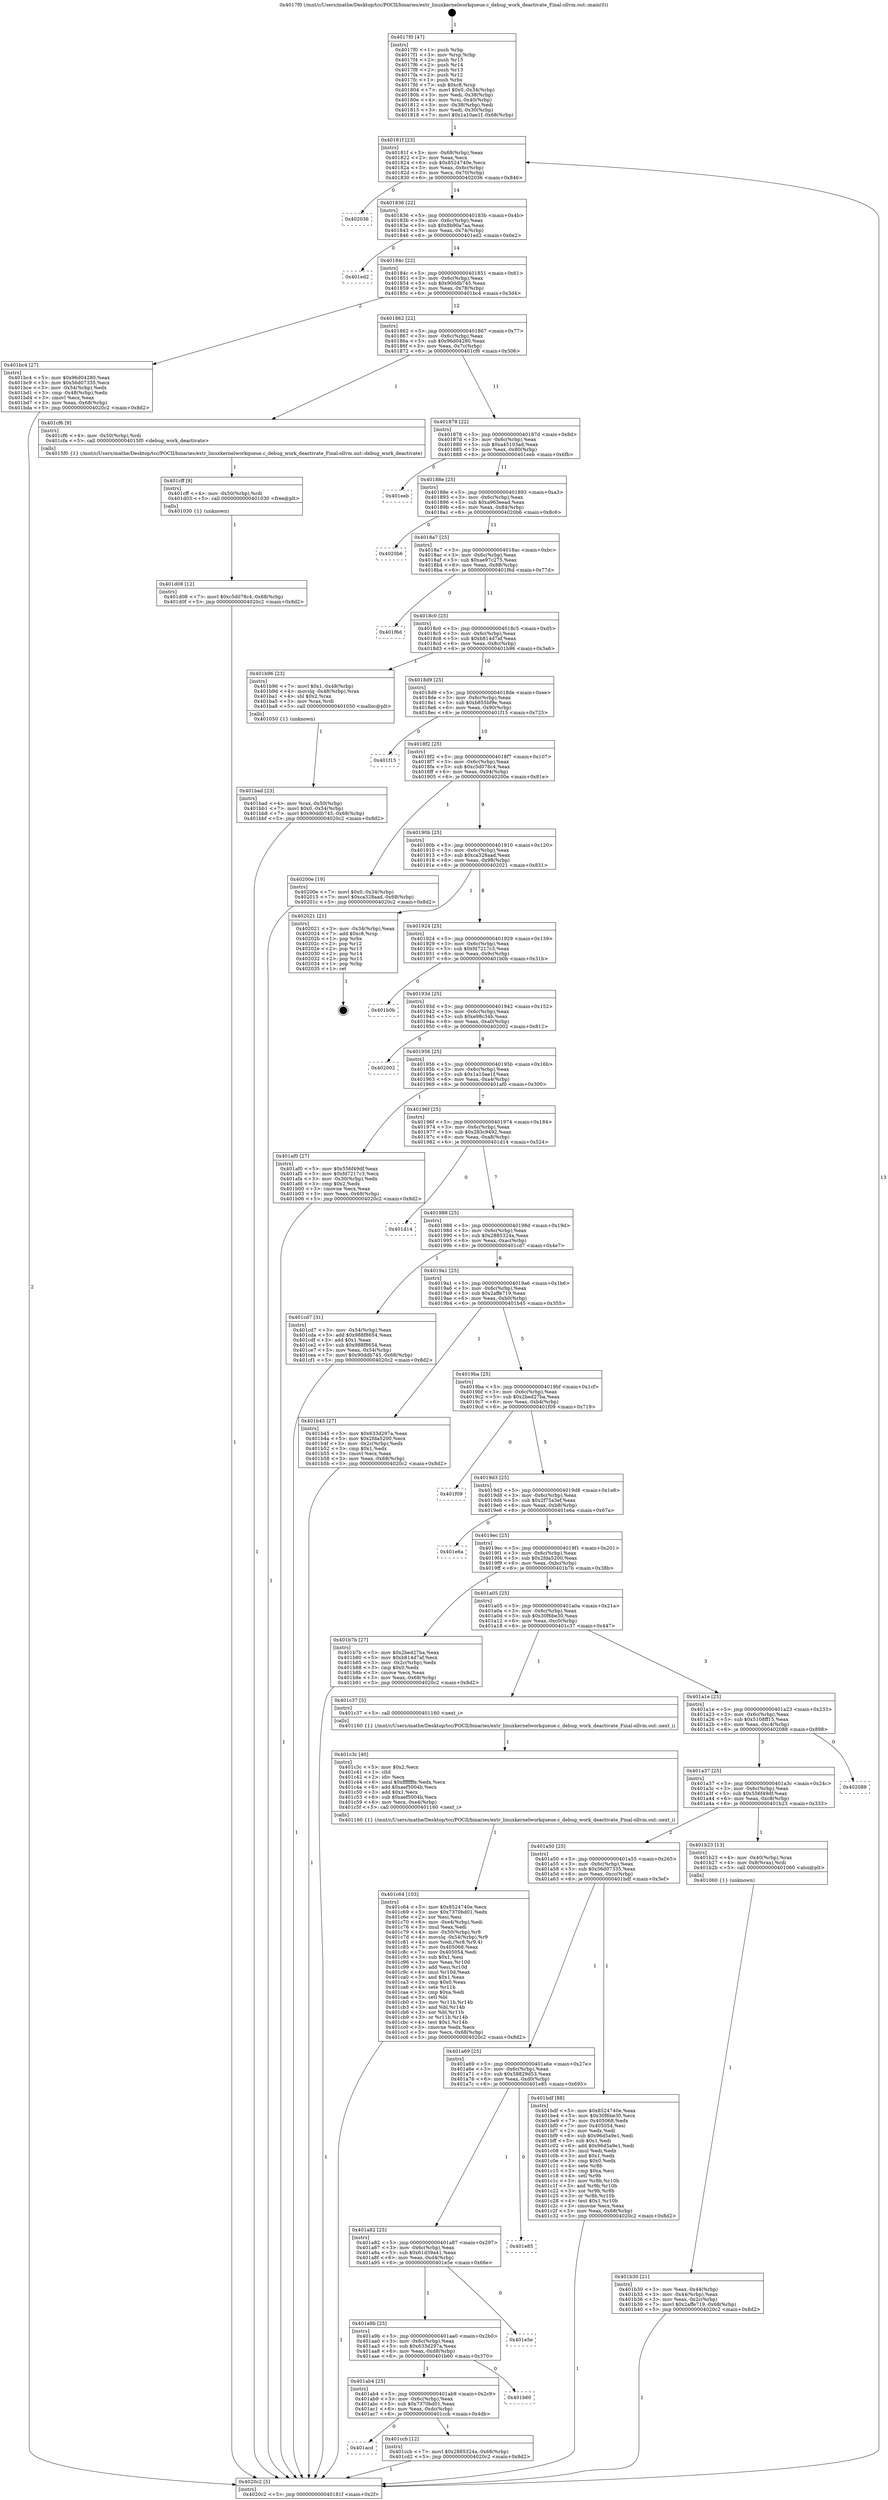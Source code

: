 digraph "0x4017f0" {
  label = "0x4017f0 (/mnt/c/Users/mathe/Desktop/tcc/POCII/binaries/extr_linuxkernelworkqueue.c_debug_work_deactivate_Final-ollvm.out::main(0))"
  labelloc = "t"
  node[shape=record]

  Entry [label="",width=0.3,height=0.3,shape=circle,fillcolor=black,style=filled]
  "0x40181f" [label="{
     0x40181f [23]\l
     | [instrs]\l
     &nbsp;&nbsp;0x40181f \<+3\>: mov -0x68(%rbp),%eax\l
     &nbsp;&nbsp;0x401822 \<+2\>: mov %eax,%ecx\l
     &nbsp;&nbsp;0x401824 \<+6\>: sub $0x8524740e,%ecx\l
     &nbsp;&nbsp;0x40182a \<+3\>: mov %eax,-0x6c(%rbp)\l
     &nbsp;&nbsp;0x40182d \<+3\>: mov %ecx,-0x70(%rbp)\l
     &nbsp;&nbsp;0x401830 \<+6\>: je 0000000000402036 \<main+0x846\>\l
  }"]
  "0x402036" [label="{
     0x402036\l
  }", style=dashed]
  "0x401836" [label="{
     0x401836 [22]\l
     | [instrs]\l
     &nbsp;&nbsp;0x401836 \<+5\>: jmp 000000000040183b \<main+0x4b\>\l
     &nbsp;&nbsp;0x40183b \<+3\>: mov -0x6c(%rbp),%eax\l
     &nbsp;&nbsp;0x40183e \<+5\>: sub $0x8b90a7aa,%eax\l
     &nbsp;&nbsp;0x401843 \<+3\>: mov %eax,-0x74(%rbp)\l
     &nbsp;&nbsp;0x401846 \<+6\>: je 0000000000401ed2 \<main+0x6e2\>\l
  }"]
  Exit [label="",width=0.3,height=0.3,shape=circle,fillcolor=black,style=filled,peripheries=2]
  "0x401ed2" [label="{
     0x401ed2\l
  }", style=dashed]
  "0x40184c" [label="{
     0x40184c [22]\l
     | [instrs]\l
     &nbsp;&nbsp;0x40184c \<+5\>: jmp 0000000000401851 \<main+0x61\>\l
     &nbsp;&nbsp;0x401851 \<+3\>: mov -0x6c(%rbp),%eax\l
     &nbsp;&nbsp;0x401854 \<+5\>: sub $0x90ddb745,%eax\l
     &nbsp;&nbsp;0x401859 \<+3\>: mov %eax,-0x78(%rbp)\l
     &nbsp;&nbsp;0x40185c \<+6\>: je 0000000000401bc4 \<main+0x3d4\>\l
  }"]
  "0x401d08" [label="{
     0x401d08 [12]\l
     | [instrs]\l
     &nbsp;&nbsp;0x401d08 \<+7\>: movl $0xc5d078c4,-0x68(%rbp)\l
     &nbsp;&nbsp;0x401d0f \<+5\>: jmp 00000000004020c2 \<main+0x8d2\>\l
  }"]
  "0x401bc4" [label="{
     0x401bc4 [27]\l
     | [instrs]\l
     &nbsp;&nbsp;0x401bc4 \<+5\>: mov $0x96d04280,%eax\l
     &nbsp;&nbsp;0x401bc9 \<+5\>: mov $0x56d07335,%ecx\l
     &nbsp;&nbsp;0x401bce \<+3\>: mov -0x54(%rbp),%edx\l
     &nbsp;&nbsp;0x401bd1 \<+3\>: cmp -0x48(%rbp),%edx\l
     &nbsp;&nbsp;0x401bd4 \<+3\>: cmovl %ecx,%eax\l
     &nbsp;&nbsp;0x401bd7 \<+3\>: mov %eax,-0x68(%rbp)\l
     &nbsp;&nbsp;0x401bda \<+5\>: jmp 00000000004020c2 \<main+0x8d2\>\l
  }"]
  "0x401862" [label="{
     0x401862 [22]\l
     | [instrs]\l
     &nbsp;&nbsp;0x401862 \<+5\>: jmp 0000000000401867 \<main+0x77\>\l
     &nbsp;&nbsp;0x401867 \<+3\>: mov -0x6c(%rbp),%eax\l
     &nbsp;&nbsp;0x40186a \<+5\>: sub $0x96d04280,%eax\l
     &nbsp;&nbsp;0x40186f \<+3\>: mov %eax,-0x7c(%rbp)\l
     &nbsp;&nbsp;0x401872 \<+6\>: je 0000000000401cf6 \<main+0x506\>\l
  }"]
  "0x401cff" [label="{
     0x401cff [9]\l
     | [instrs]\l
     &nbsp;&nbsp;0x401cff \<+4\>: mov -0x50(%rbp),%rdi\l
     &nbsp;&nbsp;0x401d03 \<+5\>: call 0000000000401030 \<free@plt\>\l
     | [calls]\l
     &nbsp;&nbsp;0x401030 \{1\} (unknown)\l
  }"]
  "0x401cf6" [label="{
     0x401cf6 [9]\l
     | [instrs]\l
     &nbsp;&nbsp;0x401cf6 \<+4\>: mov -0x50(%rbp),%rdi\l
     &nbsp;&nbsp;0x401cfa \<+5\>: call 00000000004015f0 \<debug_work_deactivate\>\l
     | [calls]\l
     &nbsp;&nbsp;0x4015f0 \{1\} (/mnt/c/Users/mathe/Desktop/tcc/POCII/binaries/extr_linuxkernelworkqueue.c_debug_work_deactivate_Final-ollvm.out::debug_work_deactivate)\l
  }"]
  "0x401878" [label="{
     0x401878 [22]\l
     | [instrs]\l
     &nbsp;&nbsp;0x401878 \<+5\>: jmp 000000000040187d \<main+0x8d\>\l
     &nbsp;&nbsp;0x40187d \<+3\>: mov -0x6c(%rbp),%eax\l
     &nbsp;&nbsp;0x401880 \<+5\>: sub $0xa45103ad,%eax\l
     &nbsp;&nbsp;0x401885 \<+3\>: mov %eax,-0x80(%rbp)\l
     &nbsp;&nbsp;0x401888 \<+6\>: je 0000000000401eeb \<main+0x6fb\>\l
  }"]
  "0x401acd" [label="{
     0x401acd\l
  }", style=dashed]
  "0x401eeb" [label="{
     0x401eeb\l
  }", style=dashed]
  "0x40188e" [label="{
     0x40188e [25]\l
     | [instrs]\l
     &nbsp;&nbsp;0x40188e \<+5\>: jmp 0000000000401893 \<main+0xa3\>\l
     &nbsp;&nbsp;0x401893 \<+3\>: mov -0x6c(%rbp),%eax\l
     &nbsp;&nbsp;0x401896 \<+5\>: sub $0xa963eead,%eax\l
     &nbsp;&nbsp;0x40189b \<+6\>: mov %eax,-0x84(%rbp)\l
     &nbsp;&nbsp;0x4018a1 \<+6\>: je 00000000004020b6 \<main+0x8c6\>\l
  }"]
  "0x401ccb" [label="{
     0x401ccb [12]\l
     | [instrs]\l
     &nbsp;&nbsp;0x401ccb \<+7\>: movl $0x2885324a,-0x68(%rbp)\l
     &nbsp;&nbsp;0x401cd2 \<+5\>: jmp 00000000004020c2 \<main+0x8d2\>\l
  }"]
  "0x4020b6" [label="{
     0x4020b6\l
  }", style=dashed]
  "0x4018a7" [label="{
     0x4018a7 [25]\l
     | [instrs]\l
     &nbsp;&nbsp;0x4018a7 \<+5\>: jmp 00000000004018ac \<main+0xbc\>\l
     &nbsp;&nbsp;0x4018ac \<+3\>: mov -0x6c(%rbp),%eax\l
     &nbsp;&nbsp;0x4018af \<+5\>: sub $0xae97c275,%eax\l
     &nbsp;&nbsp;0x4018b4 \<+6\>: mov %eax,-0x88(%rbp)\l
     &nbsp;&nbsp;0x4018ba \<+6\>: je 0000000000401f6d \<main+0x77d\>\l
  }"]
  "0x401ab4" [label="{
     0x401ab4 [25]\l
     | [instrs]\l
     &nbsp;&nbsp;0x401ab4 \<+5\>: jmp 0000000000401ab9 \<main+0x2c9\>\l
     &nbsp;&nbsp;0x401ab9 \<+3\>: mov -0x6c(%rbp),%eax\l
     &nbsp;&nbsp;0x401abc \<+5\>: sub $0x7370bd01,%eax\l
     &nbsp;&nbsp;0x401ac1 \<+6\>: mov %eax,-0xdc(%rbp)\l
     &nbsp;&nbsp;0x401ac7 \<+6\>: je 0000000000401ccb \<main+0x4db\>\l
  }"]
  "0x401f6d" [label="{
     0x401f6d\l
  }", style=dashed]
  "0x4018c0" [label="{
     0x4018c0 [25]\l
     | [instrs]\l
     &nbsp;&nbsp;0x4018c0 \<+5\>: jmp 00000000004018c5 \<main+0xd5\>\l
     &nbsp;&nbsp;0x4018c5 \<+3\>: mov -0x6c(%rbp),%eax\l
     &nbsp;&nbsp;0x4018c8 \<+5\>: sub $0xb814d7af,%eax\l
     &nbsp;&nbsp;0x4018cd \<+6\>: mov %eax,-0x8c(%rbp)\l
     &nbsp;&nbsp;0x4018d3 \<+6\>: je 0000000000401b96 \<main+0x3a6\>\l
  }"]
  "0x401b60" [label="{
     0x401b60\l
  }", style=dashed]
  "0x401b96" [label="{
     0x401b96 [23]\l
     | [instrs]\l
     &nbsp;&nbsp;0x401b96 \<+7\>: movl $0x1,-0x48(%rbp)\l
     &nbsp;&nbsp;0x401b9d \<+4\>: movslq -0x48(%rbp),%rax\l
     &nbsp;&nbsp;0x401ba1 \<+4\>: shl $0x2,%rax\l
     &nbsp;&nbsp;0x401ba5 \<+3\>: mov %rax,%rdi\l
     &nbsp;&nbsp;0x401ba8 \<+5\>: call 0000000000401050 \<malloc@plt\>\l
     | [calls]\l
     &nbsp;&nbsp;0x401050 \{1\} (unknown)\l
  }"]
  "0x4018d9" [label="{
     0x4018d9 [25]\l
     | [instrs]\l
     &nbsp;&nbsp;0x4018d9 \<+5\>: jmp 00000000004018de \<main+0xee\>\l
     &nbsp;&nbsp;0x4018de \<+3\>: mov -0x6c(%rbp),%eax\l
     &nbsp;&nbsp;0x4018e1 \<+5\>: sub $0xb855bf9e,%eax\l
     &nbsp;&nbsp;0x4018e6 \<+6\>: mov %eax,-0x90(%rbp)\l
     &nbsp;&nbsp;0x4018ec \<+6\>: je 0000000000401f15 \<main+0x725\>\l
  }"]
  "0x401a9b" [label="{
     0x401a9b [25]\l
     | [instrs]\l
     &nbsp;&nbsp;0x401a9b \<+5\>: jmp 0000000000401aa0 \<main+0x2b0\>\l
     &nbsp;&nbsp;0x401aa0 \<+3\>: mov -0x6c(%rbp),%eax\l
     &nbsp;&nbsp;0x401aa3 \<+5\>: sub $0x633d297a,%eax\l
     &nbsp;&nbsp;0x401aa8 \<+6\>: mov %eax,-0xd8(%rbp)\l
     &nbsp;&nbsp;0x401aae \<+6\>: je 0000000000401b60 \<main+0x370\>\l
  }"]
  "0x401f15" [label="{
     0x401f15\l
  }", style=dashed]
  "0x4018f2" [label="{
     0x4018f2 [25]\l
     | [instrs]\l
     &nbsp;&nbsp;0x4018f2 \<+5\>: jmp 00000000004018f7 \<main+0x107\>\l
     &nbsp;&nbsp;0x4018f7 \<+3\>: mov -0x6c(%rbp),%eax\l
     &nbsp;&nbsp;0x4018fa \<+5\>: sub $0xc5d078c4,%eax\l
     &nbsp;&nbsp;0x4018ff \<+6\>: mov %eax,-0x94(%rbp)\l
     &nbsp;&nbsp;0x401905 \<+6\>: je 000000000040200e \<main+0x81e\>\l
  }"]
  "0x401e5e" [label="{
     0x401e5e\l
  }", style=dashed]
  "0x40200e" [label="{
     0x40200e [19]\l
     | [instrs]\l
     &nbsp;&nbsp;0x40200e \<+7\>: movl $0x0,-0x34(%rbp)\l
     &nbsp;&nbsp;0x402015 \<+7\>: movl $0xca328aad,-0x68(%rbp)\l
     &nbsp;&nbsp;0x40201c \<+5\>: jmp 00000000004020c2 \<main+0x8d2\>\l
  }"]
  "0x40190b" [label="{
     0x40190b [25]\l
     | [instrs]\l
     &nbsp;&nbsp;0x40190b \<+5\>: jmp 0000000000401910 \<main+0x120\>\l
     &nbsp;&nbsp;0x401910 \<+3\>: mov -0x6c(%rbp),%eax\l
     &nbsp;&nbsp;0x401913 \<+5\>: sub $0xca328aad,%eax\l
     &nbsp;&nbsp;0x401918 \<+6\>: mov %eax,-0x98(%rbp)\l
     &nbsp;&nbsp;0x40191e \<+6\>: je 0000000000402021 \<main+0x831\>\l
  }"]
  "0x401a82" [label="{
     0x401a82 [25]\l
     | [instrs]\l
     &nbsp;&nbsp;0x401a82 \<+5\>: jmp 0000000000401a87 \<main+0x297\>\l
     &nbsp;&nbsp;0x401a87 \<+3\>: mov -0x6c(%rbp),%eax\l
     &nbsp;&nbsp;0x401a8a \<+5\>: sub $0x61d39a41,%eax\l
     &nbsp;&nbsp;0x401a8f \<+6\>: mov %eax,-0xd4(%rbp)\l
     &nbsp;&nbsp;0x401a95 \<+6\>: je 0000000000401e5e \<main+0x66e\>\l
  }"]
  "0x402021" [label="{
     0x402021 [21]\l
     | [instrs]\l
     &nbsp;&nbsp;0x402021 \<+3\>: mov -0x34(%rbp),%eax\l
     &nbsp;&nbsp;0x402024 \<+7\>: add $0xc8,%rsp\l
     &nbsp;&nbsp;0x40202b \<+1\>: pop %rbx\l
     &nbsp;&nbsp;0x40202c \<+2\>: pop %r12\l
     &nbsp;&nbsp;0x40202e \<+2\>: pop %r13\l
     &nbsp;&nbsp;0x402030 \<+2\>: pop %r14\l
     &nbsp;&nbsp;0x402032 \<+2\>: pop %r15\l
     &nbsp;&nbsp;0x402034 \<+1\>: pop %rbp\l
     &nbsp;&nbsp;0x402035 \<+1\>: ret\l
  }"]
  "0x401924" [label="{
     0x401924 [25]\l
     | [instrs]\l
     &nbsp;&nbsp;0x401924 \<+5\>: jmp 0000000000401929 \<main+0x139\>\l
     &nbsp;&nbsp;0x401929 \<+3\>: mov -0x6c(%rbp),%eax\l
     &nbsp;&nbsp;0x40192c \<+5\>: sub $0xfd7217c3,%eax\l
     &nbsp;&nbsp;0x401931 \<+6\>: mov %eax,-0x9c(%rbp)\l
     &nbsp;&nbsp;0x401937 \<+6\>: je 0000000000401b0b \<main+0x31b\>\l
  }"]
  "0x401e85" [label="{
     0x401e85\l
  }", style=dashed]
  "0x401b0b" [label="{
     0x401b0b\l
  }", style=dashed]
  "0x40193d" [label="{
     0x40193d [25]\l
     | [instrs]\l
     &nbsp;&nbsp;0x40193d \<+5\>: jmp 0000000000401942 \<main+0x152\>\l
     &nbsp;&nbsp;0x401942 \<+3\>: mov -0x6c(%rbp),%eax\l
     &nbsp;&nbsp;0x401945 \<+5\>: sub $0xe98c34b,%eax\l
     &nbsp;&nbsp;0x40194a \<+6\>: mov %eax,-0xa0(%rbp)\l
     &nbsp;&nbsp;0x401950 \<+6\>: je 0000000000402002 \<main+0x812\>\l
  }"]
  "0x401c64" [label="{
     0x401c64 [103]\l
     | [instrs]\l
     &nbsp;&nbsp;0x401c64 \<+5\>: mov $0x8524740e,%ecx\l
     &nbsp;&nbsp;0x401c69 \<+5\>: mov $0x7370bd01,%edx\l
     &nbsp;&nbsp;0x401c6e \<+2\>: xor %esi,%esi\l
     &nbsp;&nbsp;0x401c70 \<+6\>: mov -0xe4(%rbp),%edi\l
     &nbsp;&nbsp;0x401c76 \<+3\>: imul %eax,%edi\l
     &nbsp;&nbsp;0x401c79 \<+4\>: mov -0x50(%rbp),%r8\l
     &nbsp;&nbsp;0x401c7d \<+4\>: movslq -0x54(%rbp),%r9\l
     &nbsp;&nbsp;0x401c81 \<+4\>: mov %edi,(%r8,%r9,4)\l
     &nbsp;&nbsp;0x401c85 \<+7\>: mov 0x405068,%eax\l
     &nbsp;&nbsp;0x401c8c \<+7\>: mov 0x405054,%edi\l
     &nbsp;&nbsp;0x401c93 \<+3\>: sub $0x1,%esi\l
     &nbsp;&nbsp;0x401c96 \<+3\>: mov %eax,%r10d\l
     &nbsp;&nbsp;0x401c99 \<+3\>: add %esi,%r10d\l
     &nbsp;&nbsp;0x401c9c \<+4\>: imul %r10d,%eax\l
     &nbsp;&nbsp;0x401ca0 \<+3\>: and $0x1,%eax\l
     &nbsp;&nbsp;0x401ca3 \<+3\>: cmp $0x0,%eax\l
     &nbsp;&nbsp;0x401ca6 \<+4\>: sete %r11b\l
     &nbsp;&nbsp;0x401caa \<+3\>: cmp $0xa,%edi\l
     &nbsp;&nbsp;0x401cad \<+3\>: setl %bl\l
     &nbsp;&nbsp;0x401cb0 \<+3\>: mov %r11b,%r14b\l
     &nbsp;&nbsp;0x401cb3 \<+3\>: and %bl,%r14b\l
     &nbsp;&nbsp;0x401cb6 \<+3\>: xor %bl,%r11b\l
     &nbsp;&nbsp;0x401cb9 \<+3\>: or %r11b,%r14b\l
     &nbsp;&nbsp;0x401cbc \<+4\>: test $0x1,%r14b\l
     &nbsp;&nbsp;0x401cc0 \<+3\>: cmovne %edx,%ecx\l
     &nbsp;&nbsp;0x401cc3 \<+3\>: mov %ecx,-0x68(%rbp)\l
     &nbsp;&nbsp;0x401cc6 \<+5\>: jmp 00000000004020c2 \<main+0x8d2\>\l
  }"]
  "0x402002" [label="{
     0x402002\l
  }", style=dashed]
  "0x401956" [label="{
     0x401956 [25]\l
     | [instrs]\l
     &nbsp;&nbsp;0x401956 \<+5\>: jmp 000000000040195b \<main+0x16b\>\l
     &nbsp;&nbsp;0x40195b \<+3\>: mov -0x6c(%rbp),%eax\l
     &nbsp;&nbsp;0x40195e \<+5\>: sub $0x1a10ae1f,%eax\l
     &nbsp;&nbsp;0x401963 \<+6\>: mov %eax,-0xa4(%rbp)\l
     &nbsp;&nbsp;0x401969 \<+6\>: je 0000000000401af0 \<main+0x300\>\l
  }"]
  "0x401c3c" [label="{
     0x401c3c [40]\l
     | [instrs]\l
     &nbsp;&nbsp;0x401c3c \<+5\>: mov $0x2,%ecx\l
     &nbsp;&nbsp;0x401c41 \<+1\>: cltd\l
     &nbsp;&nbsp;0x401c42 \<+2\>: idiv %ecx\l
     &nbsp;&nbsp;0x401c44 \<+6\>: imul $0xfffffffe,%edx,%ecx\l
     &nbsp;&nbsp;0x401c4a \<+6\>: add $0xaef5004b,%ecx\l
     &nbsp;&nbsp;0x401c50 \<+3\>: add $0x1,%ecx\l
     &nbsp;&nbsp;0x401c53 \<+6\>: sub $0xaef5004b,%ecx\l
     &nbsp;&nbsp;0x401c59 \<+6\>: mov %ecx,-0xe4(%rbp)\l
     &nbsp;&nbsp;0x401c5f \<+5\>: call 0000000000401160 \<next_i\>\l
     | [calls]\l
     &nbsp;&nbsp;0x401160 \{1\} (/mnt/c/Users/mathe/Desktop/tcc/POCII/binaries/extr_linuxkernelworkqueue.c_debug_work_deactivate_Final-ollvm.out::next_i)\l
  }"]
  "0x401af0" [label="{
     0x401af0 [27]\l
     | [instrs]\l
     &nbsp;&nbsp;0x401af0 \<+5\>: mov $0x556f49df,%eax\l
     &nbsp;&nbsp;0x401af5 \<+5\>: mov $0xfd7217c3,%ecx\l
     &nbsp;&nbsp;0x401afa \<+3\>: mov -0x30(%rbp),%edx\l
     &nbsp;&nbsp;0x401afd \<+3\>: cmp $0x2,%edx\l
     &nbsp;&nbsp;0x401b00 \<+3\>: cmovne %ecx,%eax\l
     &nbsp;&nbsp;0x401b03 \<+3\>: mov %eax,-0x68(%rbp)\l
     &nbsp;&nbsp;0x401b06 \<+5\>: jmp 00000000004020c2 \<main+0x8d2\>\l
  }"]
  "0x40196f" [label="{
     0x40196f [25]\l
     | [instrs]\l
     &nbsp;&nbsp;0x40196f \<+5\>: jmp 0000000000401974 \<main+0x184\>\l
     &nbsp;&nbsp;0x401974 \<+3\>: mov -0x6c(%rbp),%eax\l
     &nbsp;&nbsp;0x401977 \<+5\>: sub $0x283c9492,%eax\l
     &nbsp;&nbsp;0x40197c \<+6\>: mov %eax,-0xa8(%rbp)\l
     &nbsp;&nbsp;0x401982 \<+6\>: je 0000000000401d14 \<main+0x524\>\l
  }"]
  "0x4020c2" [label="{
     0x4020c2 [5]\l
     | [instrs]\l
     &nbsp;&nbsp;0x4020c2 \<+5\>: jmp 000000000040181f \<main+0x2f\>\l
  }"]
  "0x4017f0" [label="{
     0x4017f0 [47]\l
     | [instrs]\l
     &nbsp;&nbsp;0x4017f0 \<+1\>: push %rbp\l
     &nbsp;&nbsp;0x4017f1 \<+3\>: mov %rsp,%rbp\l
     &nbsp;&nbsp;0x4017f4 \<+2\>: push %r15\l
     &nbsp;&nbsp;0x4017f6 \<+2\>: push %r14\l
     &nbsp;&nbsp;0x4017f8 \<+2\>: push %r13\l
     &nbsp;&nbsp;0x4017fa \<+2\>: push %r12\l
     &nbsp;&nbsp;0x4017fc \<+1\>: push %rbx\l
     &nbsp;&nbsp;0x4017fd \<+7\>: sub $0xc8,%rsp\l
     &nbsp;&nbsp;0x401804 \<+7\>: movl $0x0,-0x34(%rbp)\l
     &nbsp;&nbsp;0x40180b \<+3\>: mov %edi,-0x38(%rbp)\l
     &nbsp;&nbsp;0x40180e \<+4\>: mov %rsi,-0x40(%rbp)\l
     &nbsp;&nbsp;0x401812 \<+3\>: mov -0x38(%rbp),%edi\l
     &nbsp;&nbsp;0x401815 \<+3\>: mov %edi,-0x30(%rbp)\l
     &nbsp;&nbsp;0x401818 \<+7\>: movl $0x1a10ae1f,-0x68(%rbp)\l
  }"]
  "0x401a69" [label="{
     0x401a69 [25]\l
     | [instrs]\l
     &nbsp;&nbsp;0x401a69 \<+5\>: jmp 0000000000401a6e \<main+0x27e\>\l
     &nbsp;&nbsp;0x401a6e \<+3\>: mov -0x6c(%rbp),%eax\l
     &nbsp;&nbsp;0x401a71 \<+5\>: sub $0x58829d53,%eax\l
     &nbsp;&nbsp;0x401a76 \<+6\>: mov %eax,-0xd0(%rbp)\l
     &nbsp;&nbsp;0x401a7c \<+6\>: je 0000000000401e85 \<main+0x695\>\l
  }"]
  "0x401d14" [label="{
     0x401d14\l
  }", style=dashed]
  "0x401988" [label="{
     0x401988 [25]\l
     | [instrs]\l
     &nbsp;&nbsp;0x401988 \<+5\>: jmp 000000000040198d \<main+0x19d\>\l
     &nbsp;&nbsp;0x40198d \<+3\>: mov -0x6c(%rbp),%eax\l
     &nbsp;&nbsp;0x401990 \<+5\>: sub $0x2885324a,%eax\l
     &nbsp;&nbsp;0x401995 \<+6\>: mov %eax,-0xac(%rbp)\l
     &nbsp;&nbsp;0x40199b \<+6\>: je 0000000000401cd7 \<main+0x4e7\>\l
  }"]
  "0x401bdf" [label="{
     0x401bdf [88]\l
     | [instrs]\l
     &nbsp;&nbsp;0x401bdf \<+5\>: mov $0x8524740e,%eax\l
     &nbsp;&nbsp;0x401be4 \<+5\>: mov $0x30f6be30,%ecx\l
     &nbsp;&nbsp;0x401be9 \<+7\>: mov 0x405068,%edx\l
     &nbsp;&nbsp;0x401bf0 \<+7\>: mov 0x405054,%esi\l
     &nbsp;&nbsp;0x401bf7 \<+2\>: mov %edx,%edi\l
     &nbsp;&nbsp;0x401bf9 \<+6\>: sub $0x96d5a9e1,%edi\l
     &nbsp;&nbsp;0x401bff \<+3\>: sub $0x1,%edi\l
     &nbsp;&nbsp;0x401c02 \<+6\>: add $0x96d5a9e1,%edi\l
     &nbsp;&nbsp;0x401c08 \<+3\>: imul %edi,%edx\l
     &nbsp;&nbsp;0x401c0b \<+3\>: and $0x1,%edx\l
     &nbsp;&nbsp;0x401c0e \<+3\>: cmp $0x0,%edx\l
     &nbsp;&nbsp;0x401c11 \<+4\>: sete %r8b\l
     &nbsp;&nbsp;0x401c15 \<+3\>: cmp $0xa,%esi\l
     &nbsp;&nbsp;0x401c18 \<+4\>: setl %r9b\l
     &nbsp;&nbsp;0x401c1c \<+3\>: mov %r8b,%r10b\l
     &nbsp;&nbsp;0x401c1f \<+3\>: and %r9b,%r10b\l
     &nbsp;&nbsp;0x401c22 \<+3\>: xor %r9b,%r8b\l
     &nbsp;&nbsp;0x401c25 \<+3\>: or %r8b,%r10b\l
     &nbsp;&nbsp;0x401c28 \<+4\>: test $0x1,%r10b\l
     &nbsp;&nbsp;0x401c2c \<+3\>: cmovne %ecx,%eax\l
     &nbsp;&nbsp;0x401c2f \<+3\>: mov %eax,-0x68(%rbp)\l
     &nbsp;&nbsp;0x401c32 \<+5\>: jmp 00000000004020c2 \<main+0x8d2\>\l
  }"]
  "0x401cd7" [label="{
     0x401cd7 [31]\l
     | [instrs]\l
     &nbsp;&nbsp;0x401cd7 \<+3\>: mov -0x54(%rbp),%eax\l
     &nbsp;&nbsp;0x401cda \<+5\>: add $0x988f8654,%eax\l
     &nbsp;&nbsp;0x401cdf \<+3\>: add $0x1,%eax\l
     &nbsp;&nbsp;0x401ce2 \<+5\>: sub $0x988f8654,%eax\l
     &nbsp;&nbsp;0x401ce7 \<+3\>: mov %eax,-0x54(%rbp)\l
     &nbsp;&nbsp;0x401cea \<+7\>: movl $0x90ddb745,-0x68(%rbp)\l
     &nbsp;&nbsp;0x401cf1 \<+5\>: jmp 00000000004020c2 \<main+0x8d2\>\l
  }"]
  "0x4019a1" [label="{
     0x4019a1 [25]\l
     | [instrs]\l
     &nbsp;&nbsp;0x4019a1 \<+5\>: jmp 00000000004019a6 \<main+0x1b6\>\l
     &nbsp;&nbsp;0x4019a6 \<+3\>: mov -0x6c(%rbp),%eax\l
     &nbsp;&nbsp;0x4019a9 \<+5\>: sub $0x2affe719,%eax\l
     &nbsp;&nbsp;0x4019ae \<+6\>: mov %eax,-0xb0(%rbp)\l
     &nbsp;&nbsp;0x4019b4 \<+6\>: je 0000000000401b45 \<main+0x355\>\l
  }"]
  "0x401bad" [label="{
     0x401bad [23]\l
     | [instrs]\l
     &nbsp;&nbsp;0x401bad \<+4\>: mov %rax,-0x50(%rbp)\l
     &nbsp;&nbsp;0x401bb1 \<+7\>: movl $0x0,-0x54(%rbp)\l
     &nbsp;&nbsp;0x401bb8 \<+7\>: movl $0x90ddb745,-0x68(%rbp)\l
     &nbsp;&nbsp;0x401bbf \<+5\>: jmp 00000000004020c2 \<main+0x8d2\>\l
  }"]
  "0x401b45" [label="{
     0x401b45 [27]\l
     | [instrs]\l
     &nbsp;&nbsp;0x401b45 \<+5\>: mov $0x633d297a,%eax\l
     &nbsp;&nbsp;0x401b4a \<+5\>: mov $0x2fda5200,%ecx\l
     &nbsp;&nbsp;0x401b4f \<+3\>: mov -0x2c(%rbp),%edx\l
     &nbsp;&nbsp;0x401b52 \<+3\>: cmp $0x1,%edx\l
     &nbsp;&nbsp;0x401b55 \<+3\>: cmovl %ecx,%eax\l
     &nbsp;&nbsp;0x401b58 \<+3\>: mov %eax,-0x68(%rbp)\l
     &nbsp;&nbsp;0x401b5b \<+5\>: jmp 00000000004020c2 \<main+0x8d2\>\l
  }"]
  "0x4019ba" [label="{
     0x4019ba [25]\l
     | [instrs]\l
     &nbsp;&nbsp;0x4019ba \<+5\>: jmp 00000000004019bf \<main+0x1cf\>\l
     &nbsp;&nbsp;0x4019bf \<+3\>: mov -0x6c(%rbp),%eax\l
     &nbsp;&nbsp;0x4019c2 \<+5\>: sub $0x2bed27ba,%eax\l
     &nbsp;&nbsp;0x4019c7 \<+6\>: mov %eax,-0xb4(%rbp)\l
     &nbsp;&nbsp;0x4019cd \<+6\>: je 0000000000401f09 \<main+0x719\>\l
  }"]
  "0x401b30" [label="{
     0x401b30 [21]\l
     | [instrs]\l
     &nbsp;&nbsp;0x401b30 \<+3\>: mov %eax,-0x44(%rbp)\l
     &nbsp;&nbsp;0x401b33 \<+3\>: mov -0x44(%rbp),%eax\l
     &nbsp;&nbsp;0x401b36 \<+3\>: mov %eax,-0x2c(%rbp)\l
     &nbsp;&nbsp;0x401b39 \<+7\>: movl $0x2affe719,-0x68(%rbp)\l
     &nbsp;&nbsp;0x401b40 \<+5\>: jmp 00000000004020c2 \<main+0x8d2\>\l
  }"]
  "0x401f09" [label="{
     0x401f09\l
  }", style=dashed]
  "0x4019d3" [label="{
     0x4019d3 [25]\l
     | [instrs]\l
     &nbsp;&nbsp;0x4019d3 \<+5\>: jmp 00000000004019d8 \<main+0x1e8\>\l
     &nbsp;&nbsp;0x4019d8 \<+3\>: mov -0x6c(%rbp),%eax\l
     &nbsp;&nbsp;0x4019db \<+5\>: sub $0x2f75a3ef,%eax\l
     &nbsp;&nbsp;0x4019e0 \<+6\>: mov %eax,-0xb8(%rbp)\l
     &nbsp;&nbsp;0x4019e6 \<+6\>: je 0000000000401e6a \<main+0x67a\>\l
  }"]
  "0x401a50" [label="{
     0x401a50 [25]\l
     | [instrs]\l
     &nbsp;&nbsp;0x401a50 \<+5\>: jmp 0000000000401a55 \<main+0x265\>\l
     &nbsp;&nbsp;0x401a55 \<+3\>: mov -0x6c(%rbp),%eax\l
     &nbsp;&nbsp;0x401a58 \<+5\>: sub $0x56d07335,%eax\l
     &nbsp;&nbsp;0x401a5d \<+6\>: mov %eax,-0xcc(%rbp)\l
     &nbsp;&nbsp;0x401a63 \<+6\>: je 0000000000401bdf \<main+0x3ef\>\l
  }"]
  "0x401e6a" [label="{
     0x401e6a\l
  }", style=dashed]
  "0x4019ec" [label="{
     0x4019ec [25]\l
     | [instrs]\l
     &nbsp;&nbsp;0x4019ec \<+5\>: jmp 00000000004019f1 \<main+0x201\>\l
     &nbsp;&nbsp;0x4019f1 \<+3\>: mov -0x6c(%rbp),%eax\l
     &nbsp;&nbsp;0x4019f4 \<+5\>: sub $0x2fda5200,%eax\l
     &nbsp;&nbsp;0x4019f9 \<+6\>: mov %eax,-0xbc(%rbp)\l
     &nbsp;&nbsp;0x4019ff \<+6\>: je 0000000000401b7b \<main+0x38b\>\l
  }"]
  "0x401b23" [label="{
     0x401b23 [13]\l
     | [instrs]\l
     &nbsp;&nbsp;0x401b23 \<+4\>: mov -0x40(%rbp),%rax\l
     &nbsp;&nbsp;0x401b27 \<+4\>: mov 0x8(%rax),%rdi\l
     &nbsp;&nbsp;0x401b2b \<+5\>: call 0000000000401060 \<atoi@plt\>\l
     | [calls]\l
     &nbsp;&nbsp;0x401060 \{1\} (unknown)\l
  }"]
  "0x401b7b" [label="{
     0x401b7b [27]\l
     | [instrs]\l
     &nbsp;&nbsp;0x401b7b \<+5\>: mov $0x2bed27ba,%eax\l
     &nbsp;&nbsp;0x401b80 \<+5\>: mov $0xb814d7af,%ecx\l
     &nbsp;&nbsp;0x401b85 \<+3\>: mov -0x2c(%rbp),%edx\l
     &nbsp;&nbsp;0x401b88 \<+3\>: cmp $0x0,%edx\l
     &nbsp;&nbsp;0x401b8b \<+3\>: cmove %ecx,%eax\l
     &nbsp;&nbsp;0x401b8e \<+3\>: mov %eax,-0x68(%rbp)\l
     &nbsp;&nbsp;0x401b91 \<+5\>: jmp 00000000004020c2 \<main+0x8d2\>\l
  }"]
  "0x401a05" [label="{
     0x401a05 [25]\l
     | [instrs]\l
     &nbsp;&nbsp;0x401a05 \<+5\>: jmp 0000000000401a0a \<main+0x21a\>\l
     &nbsp;&nbsp;0x401a0a \<+3\>: mov -0x6c(%rbp),%eax\l
     &nbsp;&nbsp;0x401a0d \<+5\>: sub $0x30f6be30,%eax\l
     &nbsp;&nbsp;0x401a12 \<+6\>: mov %eax,-0xc0(%rbp)\l
     &nbsp;&nbsp;0x401a18 \<+6\>: je 0000000000401c37 \<main+0x447\>\l
  }"]
  "0x401a37" [label="{
     0x401a37 [25]\l
     | [instrs]\l
     &nbsp;&nbsp;0x401a37 \<+5\>: jmp 0000000000401a3c \<main+0x24c\>\l
     &nbsp;&nbsp;0x401a3c \<+3\>: mov -0x6c(%rbp),%eax\l
     &nbsp;&nbsp;0x401a3f \<+5\>: sub $0x556f49df,%eax\l
     &nbsp;&nbsp;0x401a44 \<+6\>: mov %eax,-0xc8(%rbp)\l
     &nbsp;&nbsp;0x401a4a \<+6\>: je 0000000000401b23 \<main+0x333\>\l
  }"]
  "0x401c37" [label="{
     0x401c37 [5]\l
     | [instrs]\l
     &nbsp;&nbsp;0x401c37 \<+5\>: call 0000000000401160 \<next_i\>\l
     | [calls]\l
     &nbsp;&nbsp;0x401160 \{1\} (/mnt/c/Users/mathe/Desktop/tcc/POCII/binaries/extr_linuxkernelworkqueue.c_debug_work_deactivate_Final-ollvm.out::next_i)\l
  }"]
  "0x401a1e" [label="{
     0x401a1e [25]\l
     | [instrs]\l
     &nbsp;&nbsp;0x401a1e \<+5\>: jmp 0000000000401a23 \<main+0x233\>\l
     &nbsp;&nbsp;0x401a23 \<+3\>: mov -0x6c(%rbp),%eax\l
     &nbsp;&nbsp;0x401a26 \<+5\>: sub $0x5108ff15,%eax\l
     &nbsp;&nbsp;0x401a2b \<+6\>: mov %eax,-0xc4(%rbp)\l
     &nbsp;&nbsp;0x401a31 \<+6\>: je 0000000000402088 \<main+0x898\>\l
  }"]
  "0x402088" [label="{
     0x402088\l
  }", style=dashed]
  Entry -> "0x4017f0" [label=" 1"]
  "0x40181f" -> "0x402036" [label=" 0"]
  "0x40181f" -> "0x401836" [label=" 14"]
  "0x402021" -> Exit [label=" 1"]
  "0x401836" -> "0x401ed2" [label=" 0"]
  "0x401836" -> "0x40184c" [label=" 14"]
  "0x40200e" -> "0x4020c2" [label=" 1"]
  "0x40184c" -> "0x401bc4" [label=" 2"]
  "0x40184c" -> "0x401862" [label=" 12"]
  "0x401d08" -> "0x4020c2" [label=" 1"]
  "0x401862" -> "0x401cf6" [label=" 1"]
  "0x401862" -> "0x401878" [label=" 11"]
  "0x401cff" -> "0x401d08" [label=" 1"]
  "0x401878" -> "0x401eeb" [label=" 0"]
  "0x401878" -> "0x40188e" [label=" 11"]
  "0x401cf6" -> "0x401cff" [label=" 1"]
  "0x40188e" -> "0x4020b6" [label=" 0"]
  "0x40188e" -> "0x4018a7" [label=" 11"]
  "0x401cd7" -> "0x4020c2" [label=" 1"]
  "0x4018a7" -> "0x401f6d" [label=" 0"]
  "0x4018a7" -> "0x4018c0" [label=" 11"]
  "0x401ab4" -> "0x401acd" [label=" 0"]
  "0x4018c0" -> "0x401b96" [label=" 1"]
  "0x4018c0" -> "0x4018d9" [label=" 10"]
  "0x401ab4" -> "0x401ccb" [label=" 1"]
  "0x4018d9" -> "0x401f15" [label=" 0"]
  "0x4018d9" -> "0x4018f2" [label=" 10"]
  "0x401a9b" -> "0x401ab4" [label=" 1"]
  "0x4018f2" -> "0x40200e" [label=" 1"]
  "0x4018f2" -> "0x40190b" [label=" 9"]
  "0x401a9b" -> "0x401b60" [label=" 0"]
  "0x40190b" -> "0x402021" [label=" 1"]
  "0x40190b" -> "0x401924" [label=" 8"]
  "0x401a82" -> "0x401a9b" [label=" 1"]
  "0x401924" -> "0x401b0b" [label=" 0"]
  "0x401924" -> "0x40193d" [label=" 8"]
  "0x401a82" -> "0x401e5e" [label=" 0"]
  "0x40193d" -> "0x402002" [label=" 0"]
  "0x40193d" -> "0x401956" [label=" 8"]
  "0x401a69" -> "0x401a82" [label=" 1"]
  "0x401956" -> "0x401af0" [label=" 1"]
  "0x401956" -> "0x40196f" [label=" 7"]
  "0x401af0" -> "0x4020c2" [label=" 1"]
  "0x4017f0" -> "0x40181f" [label=" 1"]
  "0x4020c2" -> "0x40181f" [label=" 13"]
  "0x401a69" -> "0x401e85" [label=" 0"]
  "0x40196f" -> "0x401d14" [label=" 0"]
  "0x40196f" -> "0x401988" [label=" 7"]
  "0x401ccb" -> "0x4020c2" [label=" 1"]
  "0x401988" -> "0x401cd7" [label=" 1"]
  "0x401988" -> "0x4019a1" [label=" 6"]
  "0x401c64" -> "0x4020c2" [label=" 1"]
  "0x4019a1" -> "0x401b45" [label=" 1"]
  "0x4019a1" -> "0x4019ba" [label=" 5"]
  "0x401c37" -> "0x401c3c" [label=" 1"]
  "0x4019ba" -> "0x401f09" [label=" 0"]
  "0x4019ba" -> "0x4019d3" [label=" 5"]
  "0x401bdf" -> "0x4020c2" [label=" 1"]
  "0x4019d3" -> "0x401e6a" [label=" 0"]
  "0x4019d3" -> "0x4019ec" [label=" 5"]
  "0x401a50" -> "0x401a69" [label=" 1"]
  "0x4019ec" -> "0x401b7b" [label=" 1"]
  "0x4019ec" -> "0x401a05" [label=" 4"]
  "0x401a50" -> "0x401bdf" [label=" 1"]
  "0x401a05" -> "0x401c37" [label=" 1"]
  "0x401a05" -> "0x401a1e" [label=" 3"]
  "0x401bc4" -> "0x4020c2" [label=" 2"]
  "0x401a1e" -> "0x402088" [label=" 0"]
  "0x401a1e" -> "0x401a37" [label=" 3"]
  "0x401c3c" -> "0x401c64" [label=" 1"]
  "0x401a37" -> "0x401b23" [label=" 1"]
  "0x401a37" -> "0x401a50" [label=" 2"]
  "0x401b23" -> "0x401b30" [label=" 1"]
  "0x401b30" -> "0x4020c2" [label=" 1"]
  "0x401b45" -> "0x4020c2" [label=" 1"]
  "0x401b7b" -> "0x4020c2" [label=" 1"]
  "0x401b96" -> "0x401bad" [label=" 1"]
  "0x401bad" -> "0x4020c2" [label=" 1"]
}
